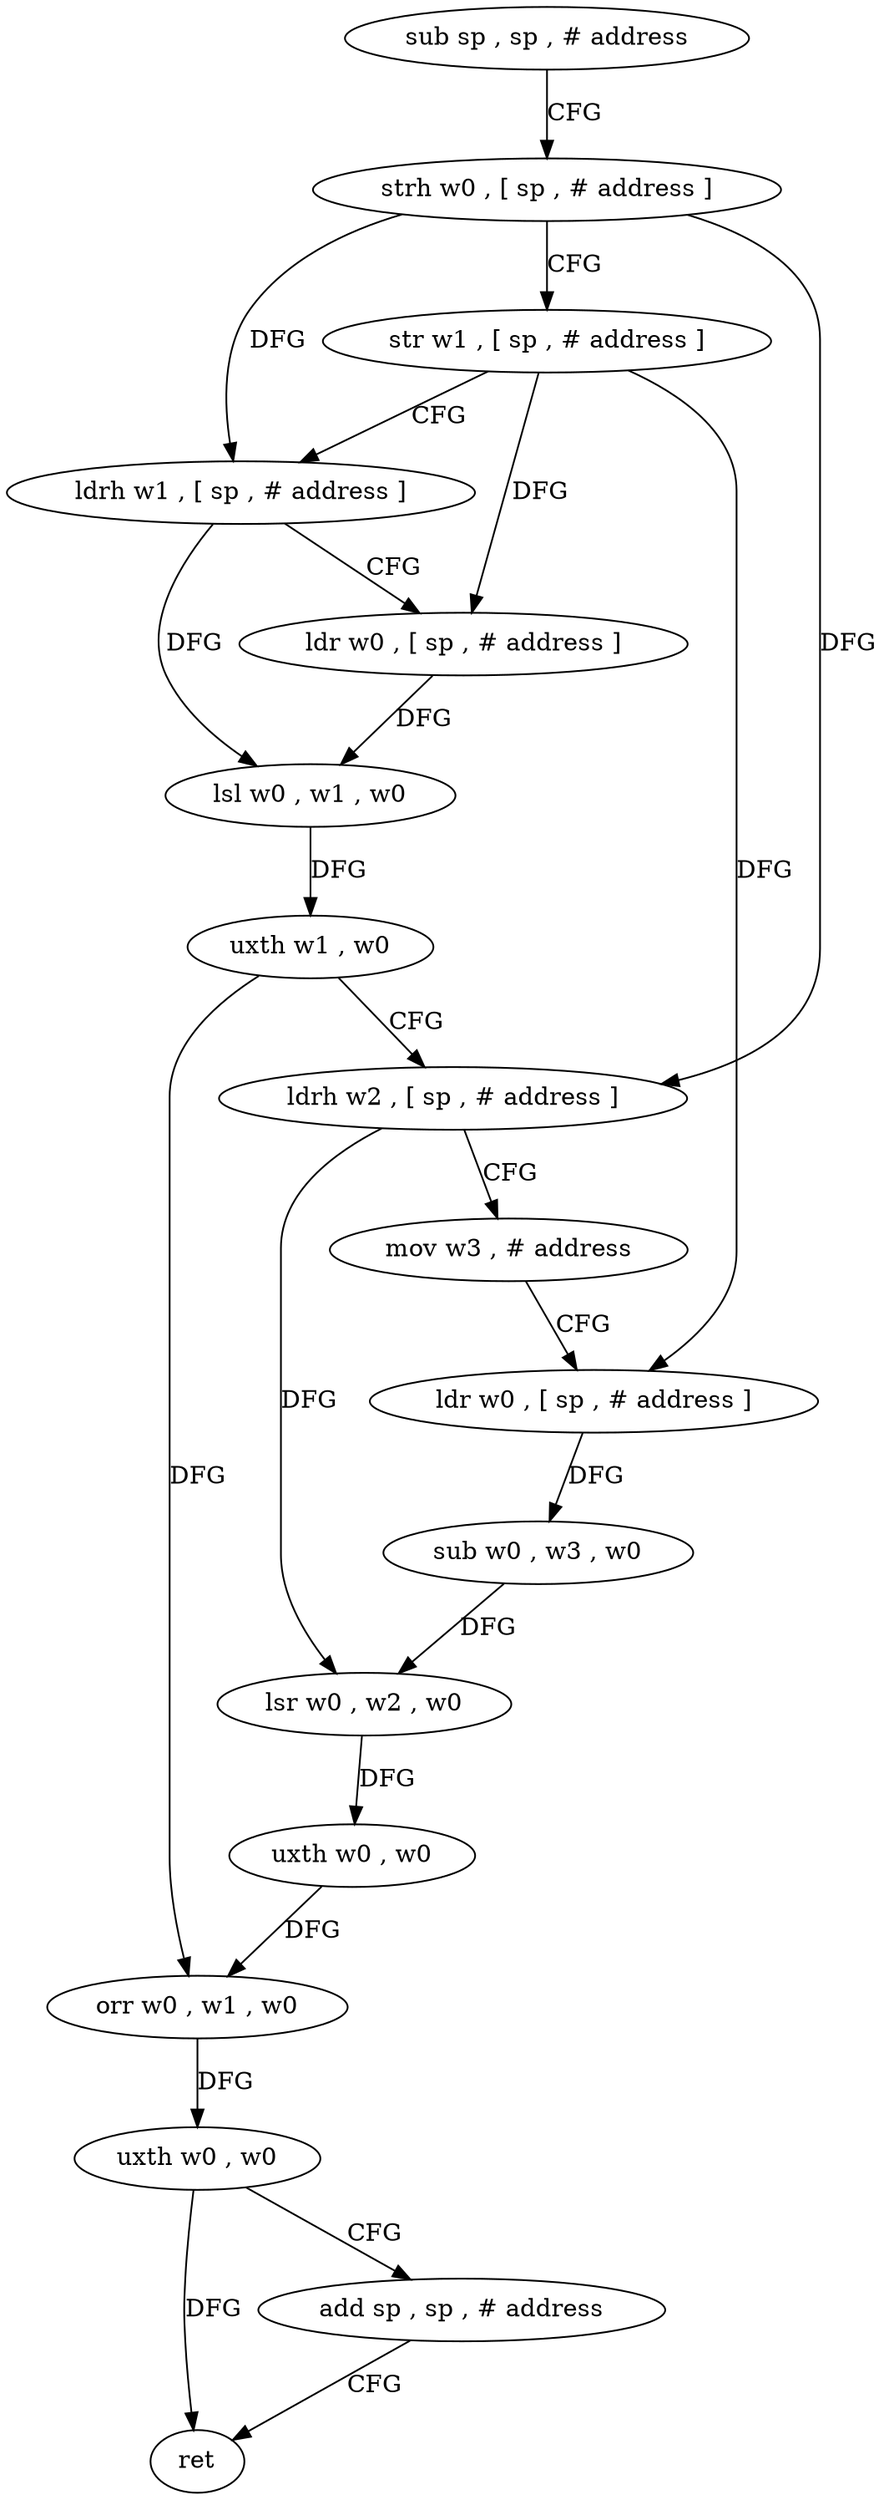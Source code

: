 digraph "func" {
"4520200" [label = "sub sp , sp , # address" ]
"4520204" [label = "strh w0 , [ sp , # address ]" ]
"4520208" [label = "str w1 , [ sp , # address ]" ]
"4520212" [label = "ldrh w1 , [ sp , # address ]" ]
"4520216" [label = "ldr w0 , [ sp , # address ]" ]
"4520220" [label = "lsl w0 , w1 , w0" ]
"4520224" [label = "uxth w1 , w0" ]
"4520228" [label = "ldrh w2 , [ sp , # address ]" ]
"4520232" [label = "mov w3 , # address" ]
"4520236" [label = "ldr w0 , [ sp , # address ]" ]
"4520240" [label = "sub w0 , w3 , w0" ]
"4520244" [label = "lsr w0 , w2 , w0" ]
"4520248" [label = "uxth w0 , w0" ]
"4520252" [label = "orr w0 , w1 , w0" ]
"4520256" [label = "uxth w0 , w0" ]
"4520260" [label = "add sp , sp , # address" ]
"4520264" [label = "ret" ]
"4520200" -> "4520204" [ label = "CFG" ]
"4520204" -> "4520208" [ label = "CFG" ]
"4520204" -> "4520212" [ label = "DFG" ]
"4520204" -> "4520228" [ label = "DFG" ]
"4520208" -> "4520212" [ label = "CFG" ]
"4520208" -> "4520216" [ label = "DFG" ]
"4520208" -> "4520236" [ label = "DFG" ]
"4520212" -> "4520216" [ label = "CFG" ]
"4520212" -> "4520220" [ label = "DFG" ]
"4520216" -> "4520220" [ label = "DFG" ]
"4520220" -> "4520224" [ label = "DFG" ]
"4520224" -> "4520228" [ label = "CFG" ]
"4520224" -> "4520252" [ label = "DFG" ]
"4520228" -> "4520232" [ label = "CFG" ]
"4520228" -> "4520244" [ label = "DFG" ]
"4520232" -> "4520236" [ label = "CFG" ]
"4520236" -> "4520240" [ label = "DFG" ]
"4520240" -> "4520244" [ label = "DFG" ]
"4520244" -> "4520248" [ label = "DFG" ]
"4520248" -> "4520252" [ label = "DFG" ]
"4520252" -> "4520256" [ label = "DFG" ]
"4520256" -> "4520260" [ label = "CFG" ]
"4520256" -> "4520264" [ label = "DFG" ]
"4520260" -> "4520264" [ label = "CFG" ]
}
